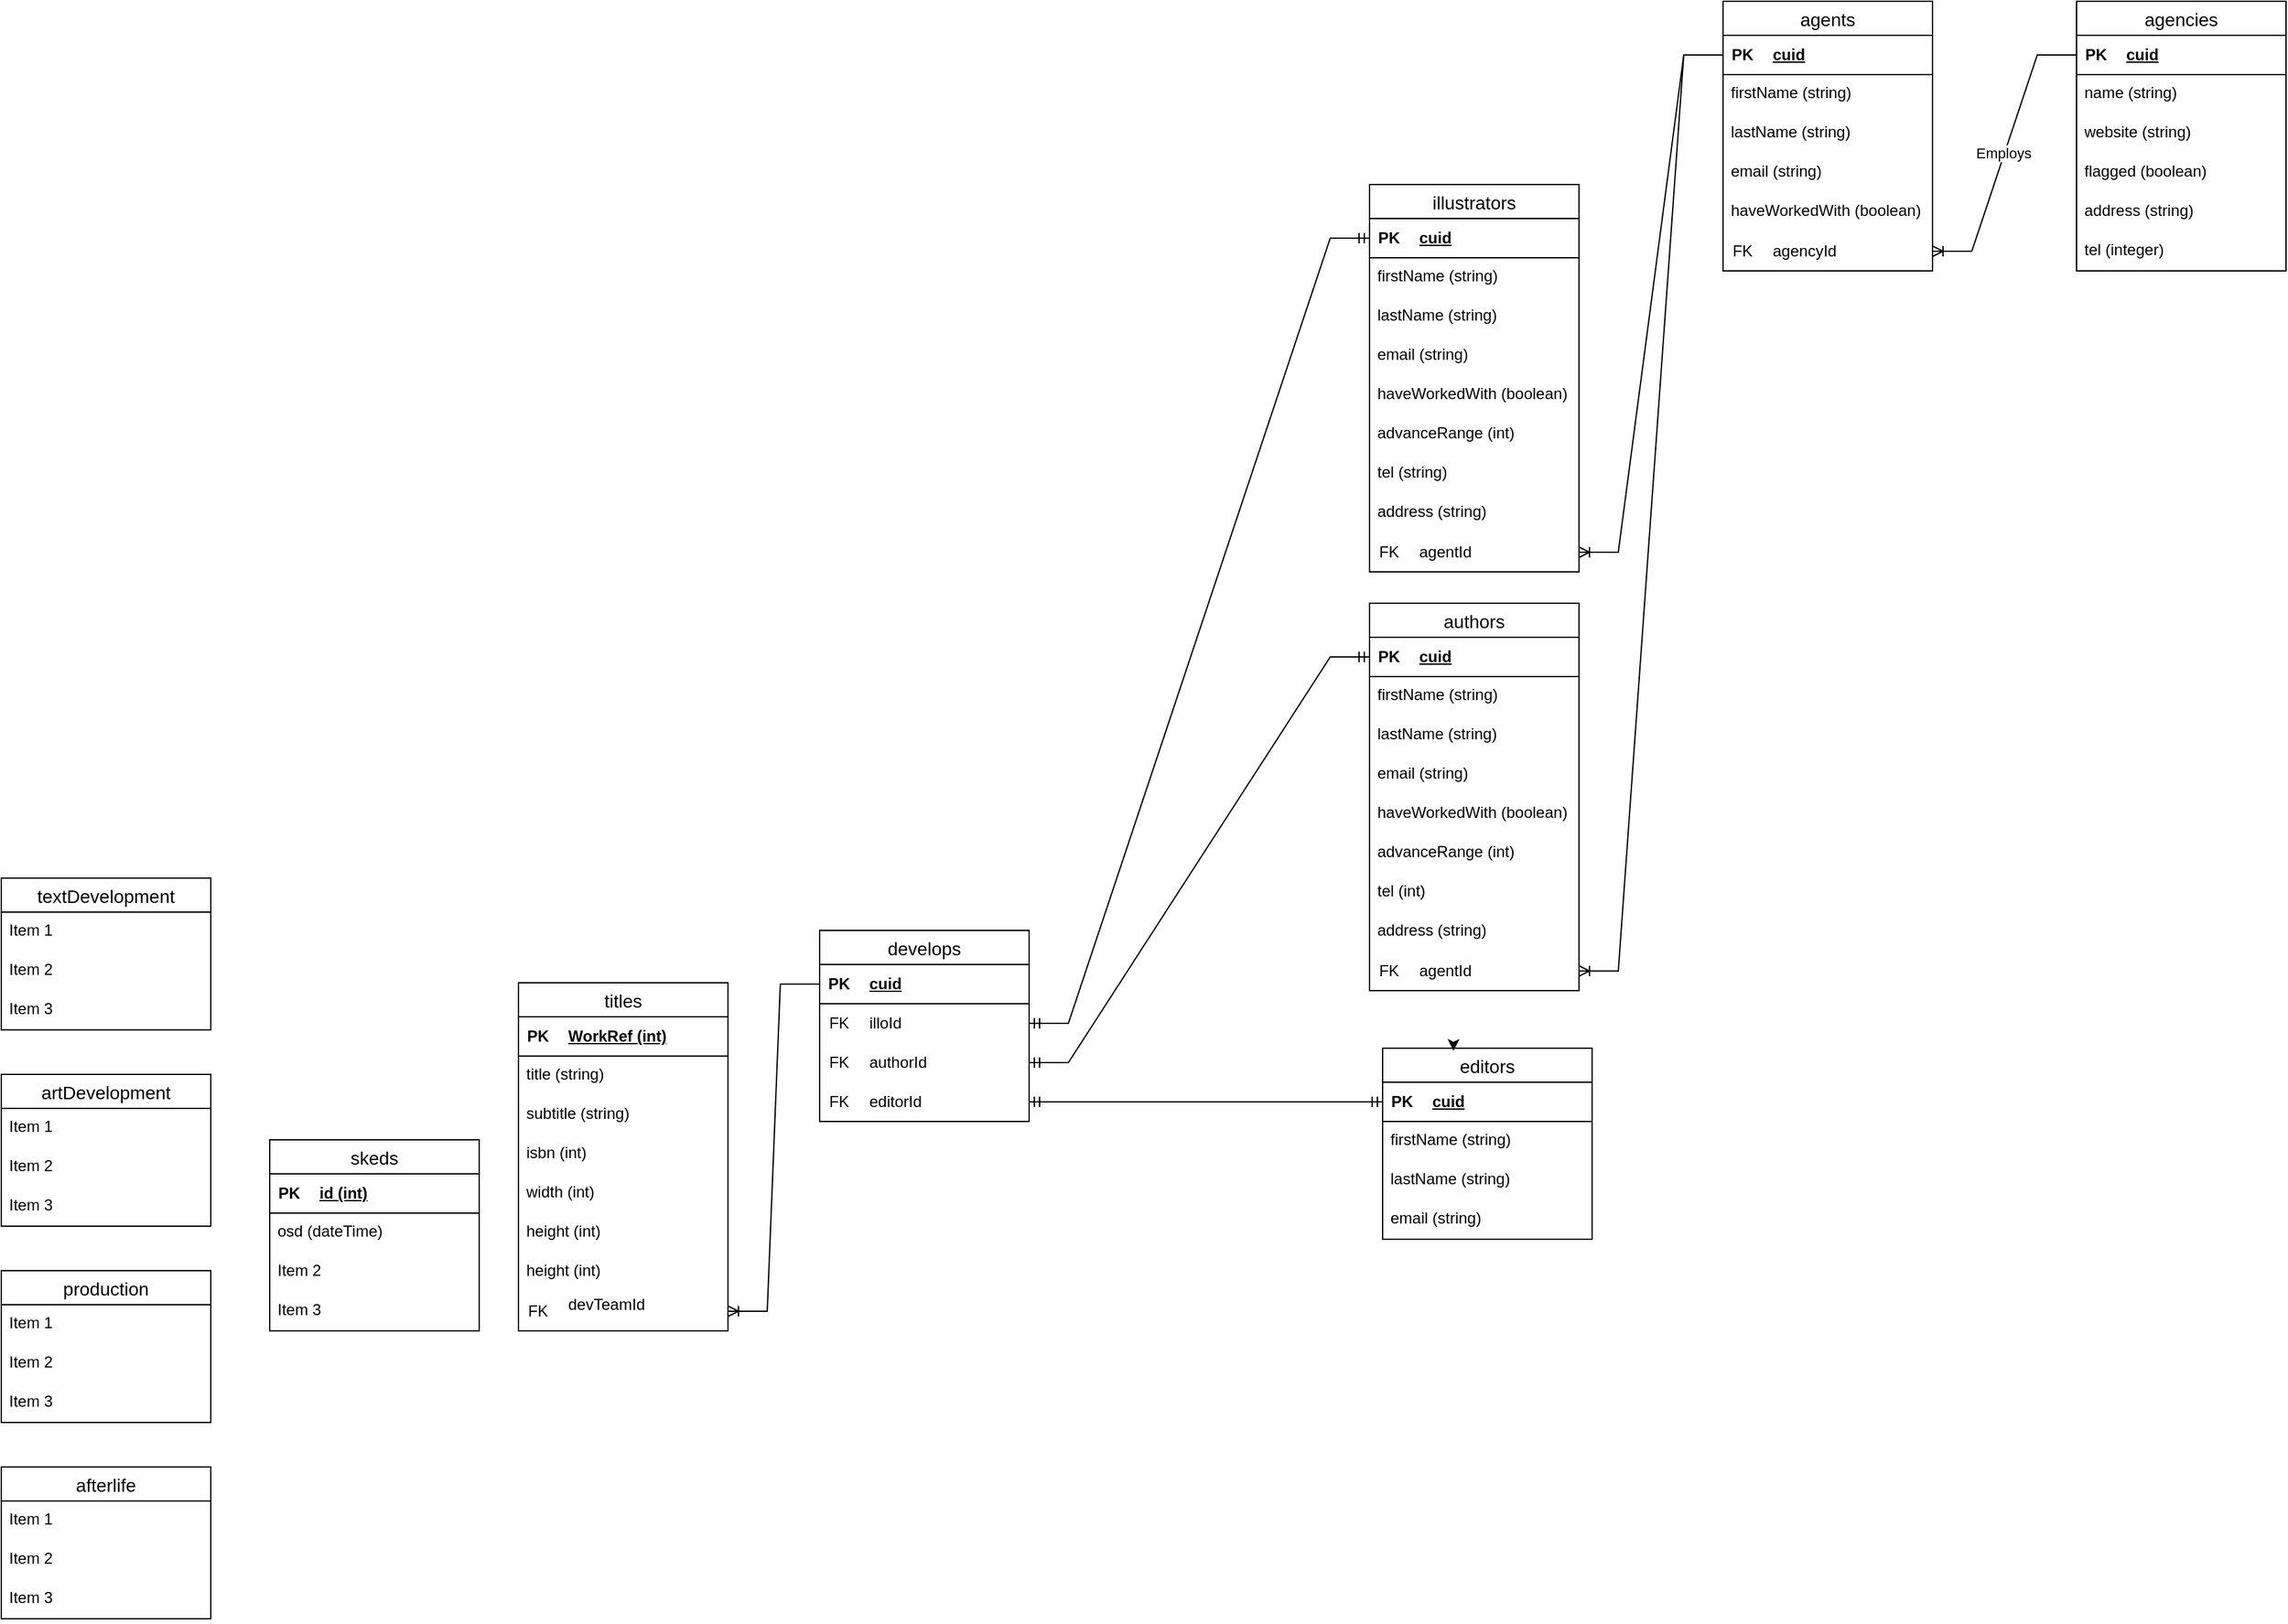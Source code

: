 <mxfile version="24.3.1" type="github">
  <diagram name="Page-1" id="GT9ZrGGqHY0JKJ9FZJGa">
    <mxGraphModel dx="1444" dy="1601" grid="1" gridSize="10" guides="1" tooltips="1" connect="1" arrows="1" fold="1" page="1" pageScale="1" pageWidth="850" pageHeight="1100" math="0" shadow="0">
      <root>
        <mxCell id="0" />
        <mxCell id="1" parent="0" />
        <mxCell id="BCXyBZyguaThdqsBgghN-27" value="editors" style="swimlane;fontStyle=0;childLayout=stackLayout;horizontal=1;startSize=26;horizontalStack=0;resizeParent=1;resizeParentMax=0;resizeLast=0;collapsible=1;marginBottom=0;align=center;fontSize=14;" parent="1" vertex="1">
          <mxGeometry x="630" y="920" width="160" height="146" as="geometry" />
        </mxCell>
        <mxCell id="lVPPlzbwJ4vO6VYxdLOj-68" value="" style="shape=table;startSize=0;container=1;collapsible=1;childLayout=tableLayout;fixedRows=1;rowLines=0;fontStyle=0;align=center;resizeLast=1;strokeColor=none;fillColor=none;collapsible=0;" vertex="1" parent="BCXyBZyguaThdqsBgghN-27">
          <mxGeometry y="26" width="160" height="30" as="geometry" />
        </mxCell>
        <mxCell id="lVPPlzbwJ4vO6VYxdLOj-69" value="" style="shape=tableRow;horizontal=0;startSize=0;swimlaneHead=0;swimlaneBody=0;fillColor=none;collapsible=0;dropTarget=0;points=[[0,0.5],[1,0.5]];portConstraint=eastwest;top=0;left=0;right=0;bottom=1;" vertex="1" parent="lVPPlzbwJ4vO6VYxdLOj-68">
          <mxGeometry width="160" height="30" as="geometry" />
        </mxCell>
        <mxCell id="lVPPlzbwJ4vO6VYxdLOj-70" value="PK" style="shape=partialRectangle;connectable=0;fillColor=none;top=0;left=0;bottom=0;right=0;fontStyle=1;overflow=hidden;whiteSpace=wrap;html=1;" vertex="1" parent="lVPPlzbwJ4vO6VYxdLOj-69">
          <mxGeometry width="30" height="30" as="geometry">
            <mxRectangle width="30" height="30" as="alternateBounds" />
          </mxGeometry>
        </mxCell>
        <mxCell id="lVPPlzbwJ4vO6VYxdLOj-71" value="cuid" style="shape=partialRectangle;connectable=0;fillColor=none;top=0;left=0;bottom=0;right=0;align=left;spacingLeft=6;fontStyle=5;overflow=hidden;whiteSpace=wrap;html=1;" vertex="1" parent="lVPPlzbwJ4vO6VYxdLOj-69">
          <mxGeometry x="30" width="130" height="30" as="geometry">
            <mxRectangle width="130" height="30" as="alternateBounds" />
          </mxGeometry>
        </mxCell>
        <mxCell id="BCXyBZyguaThdqsBgghN-28" value="firstName (string)" style="text;strokeColor=none;fillColor=none;spacingLeft=4;spacingRight=4;overflow=hidden;rotatable=0;points=[[0,0.5],[1,0.5]];portConstraint=eastwest;fontSize=12;whiteSpace=wrap;html=1;" parent="BCXyBZyguaThdqsBgghN-27" vertex="1">
          <mxGeometry y="56" width="160" height="30" as="geometry" />
        </mxCell>
        <mxCell id="BCXyBZyguaThdqsBgghN-29" value="lastName (string)" style="text;strokeColor=none;fillColor=none;spacingLeft=4;spacingRight=4;overflow=hidden;rotatable=0;points=[[0,0.5],[1,0.5]];portConstraint=eastwest;fontSize=12;whiteSpace=wrap;html=1;" parent="BCXyBZyguaThdqsBgghN-27" vertex="1">
          <mxGeometry y="86" width="160" height="30" as="geometry" />
        </mxCell>
        <mxCell id="BCXyBZyguaThdqsBgghN-30" value="email (string)" style="text;strokeColor=none;fillColor=none;spacingLeft=4;spacingRight=4;overflow=hidden;rotatable=0;points=[[0,0.5],[1,0.5]];portConstraint=eastwest;fontSize=12;whiteSpace=wrap;html=1;" parent="BCXyBZyguaThdqsBgghN-27" vertex="1">
          <mxGeometry y="116" width="160" height="30" as="geometry" />
        </mxCell>
        <mxCell id="BCXyBZyguaThdqsBgghN-40" value="agents" style="swimlane;fontStyle=0;childLayout=stackLayout;horizontal=1;startSize=26;horizontalStack=0;resizeParent=1;resizeParentMax=0;resizeLast=0;collapsible=1;marginBottom=0;align=center;fontSize=14;" parent="1" vertex="1">
          <mxGeometry x="890" y="120" width="160" height="206" as="geometry" />
        </mxCell>
        <mxCell id="lVPPlzbwJ4vO6VYxdLOj-35" value="" style="shape=table;startSize=0;container=1;collapsible=1;childLayout=tableLayout;fixedRows=1;rowLines=0;fontStyle=0;align=center;resizeLast=1;strokeColor=none;fillColor=none;collapsible=0;" vertex="1" parent="BCXyBZyguaThdqsBgghN-40">
          <mxGeometry y="26" width="160" height="30" as="geometry" />
        </mxCell>
        <mxCell id="lVPPlzbwJ4vO6VYxdLOj-36" value="" style="shape=tableRow;horizontal=0;startSize=0;swimlaneHead=0;swimlaneBody=0;fillColor=none;collapsible=0;dropTarget=0;points=[[0,0.5],[1,0.5]];portConstraint=eastwest;top=0;left=0;right=0;bottom=1;" vertex="1" parent="lVPPlzbwJ4vO6VYxdLOj-35">
          <mxGeometry width="160" height="30" as="geometry" />
        </mxCell>
        <mxCell id="lVPPlzbwJ4vO6VYxdLOj-37" value="PK" style="shape=partialRectangle;connectable=0;fillColor=none;top=0;left=0;bottom=0;right=0;fontStyle=1;overflow=hidden;whiteSpace=wrap;html=1;" vertex="1" parent="lVPPlzbwJ4vO6VYxdLOj-36">
          <mxGeometry width="30" height="30" as="geometry">
            <mxRectangle width="30" height="30" as="alternateBounds" />
          </mxGeometry>
        </mxCell>
        <mxCell id="lVPPlzbwJ4vO6VYxdLOj-38" value="cuid" style="shape=partialRectangle;connectable=0;fillColor=none;top=0;left=0;bottom=0;right=0;align=left;spacingLeft=6;fontStyle=5;overflow=hidden;whiteSpace=wrap;html=1;" vertex="1" parent="lVPPlzbwJ4vO6VYxdLOj-36">
          <mxGeometry x="30" width="130" height="30" as="geometry">
            <mxRectangle width="130" height="30" as="alternateBounds" />
          </mxGeometry>
        </mxCell>
        <mxCell id="BCXyBZyguaThdqsBgghN-41" value="firstName (string)" style="text;strokeColor=none;fillColor=none;spacingLeft=4;spacingRight=4;overflow=hidden;rotatable=0;points=[[0,0.5],[1,0.5]];portConstraint=eastwest;fontSize=12;whiteSpace=wrap;html=1;" parent="BCXyBZyguaThdqsBgghN-40" vertex="1">
          <mxGeometry y="56" width="160" height="30" as="geometry" />
        </mxCell>
        <mxCell id="BCXyBZyguaThdqsBgghN-42" value="lastName (string)" style="text;strokeColor=none;fillColor=none;spacingLeft=4;spacingRight=4;overflow=hidden;rotatable=0;points=[[0,0.5],[1,0.5]];portConstraint=eastwest;fontSize=12;whiteSpace=wrap;html=1;" parent="BCXyBZyguaThdqsBgghN-40" vertex="1">
          <mxGeometry y="86" width="160" height="30" as="geometry" />
        </mxCell>
        <mxCell id="BCXyBZyguaThdqsBgghN-43" value="email (string)" style="text;strokeColor=none;fillColor=none;spacingLeft=4;spacingRight=4;overflow=hidden;rotatable=0;points=[[0,0.5],[1,0.5]];portConstraint=eastwest;fontSize=12;whiteSpace=wrap;html=1;" parent="BCXyBZyguaThdqsBgghN-40" vertex="1">
          <mxGeometry y="116" width="160" height="30" as="geometry" />
        </mxCell>
        <mxCell id="lVPPlzbwJ4vO6VYxdLOj-29" value="haveWorkedWith (boolean)" style="text;strokeColor=none;fillColor=none;spacingLeft=4;spacingRight=4;overflow=hidden;rotatable=0;points=[[0,0.5],[1,0.5]];portConstraint=eastwest;fontSize=12;whiteSpace=wrap;html=1;" vertex="1" parent="BCXyBZyguaThdqsBgghN-40">
          <mxGeometry y="146" width="160" height="30" as="geometry" />
        </mxCell>
        <mxCell id="lVPPlzbwJ4vO6VYxdLOj-41" value="" style="shape=table;startSize=0;container=1;collapsible=1;childLayout=tableLayout;fixedRows=1;rowLines=0;fontStyle=0;align=center;resizeLast=1;strokeColor=none;fillColor=none;collapsible=0;" vertex="1" parent="BCXyBZyguaThdqsBgghN-40">
          <mxGeometry y="176" width="160" height="30" as="geometry" />
        </mxCell>
        <mxCell id="lVPPlzbwJ4vO6VYxdLOj-42" value="" style="shape=tableRow;horizontal=0;startSize=0;swimlaneHead=0;swimlaneBody=0;fillColor=none;collapsible=0;dropTarget=0;points=[[0,0.5],[1,0.5]];portConstraint=eastwest;top=0;left=0;right=0;bottom=0;" vertex="1" parent="lVPPlzbwJ4vO6VYxdLOj-41">
          <mxGeometry width="160" height="30" as="geometry" />
        </mxCell>
        <mxCell id="lVPPlzbwJ4vO6VYxdLOj-43" value="FK" style="shape=partialRectangle;connectable=0;fillColor=none;top=0;left=0;bottom=0;right=0;fontStyle=0;overflow=hidden;whiteSpace=wrap;html=1;" vertex="1" parent="lVPPlzbwJ4vO6VYxdLOj-42">
          <mxGeometry width="30" height="30" as="geometry">
            <mxRectangle width="30" height="30" as="alternateBounds" />
          </mxGeometry>
        </mxCell>
        <mxCell id="lVPPlzbwJ4vO6VYxdLOj-44" value="agencyId" style="shape=partialRectangle;connectable=0;fillColor=none;top=0;left=0;bottom=0;right=0;align=left;spacingLeft=6;fontStyle=0;overflow=hidden;whiteSpace=wrap;html=1;" vertex="1" parent="lVPPlzbwJ4vO6VYxdLOj-42">
          <mxGeometry x="30" width="130" height="30" as="geometry">
            <mxRectangle width="130" height="30" as="alternateBounds" />
          </mxGeometry>
        </mxCell>
        <mxCell id="BCXyBZyguaThdqsBgghN-44" value="agencies" style="swimlane;fontStyle=0;childLayout=stackLayout;horizontal=1;startSize=26;horizontalStack=0;resizeParent=1;resizeParentMax=0;resizeLast=0;collapsible=1;marginBottom=0;align=center;fontSize=14;" parent="1" vertex="1">
          <mxGeometry x="1160" y="120" width="160" height="206" as="geometry" />
        </mxCell>
        <mxCell id="lVPPlzbwJ4vO6VYxdLOj-31" value="" style="shape=table;startSize=0;container=1;collapsible=1;childLayout=tableLayout;fixedRows=1;rowLines=0;fontStyle=0;align=center;resizeLast=1;strokeColor=none;fillColor=none;collapsible=0;" vertex="1" parent="BCXyBZyguaThdqsBgghN-44">
          <mxGeometry y="26" width="160" height="30" as="geometry" />
        </mxCell>
        <mxCell id="lVPPlzbwJ4vO6VYxdLOj-32" value="" style="shape=tableRow;horizontal=0;startSize=0;swimlaneHead=0;swimlaneBody=0;fillColor=none;collapsible=0;dropTarget=0;points=[[0,0.5],[1,0.5]];portConstraint=eastwest;top=0;left=0;right=0;bottom=1;" vertex="1" parent="lVPPlzbwJ4vO6VYxdLOj-31">
          <mxGeometry width="160" height="30" as="geometry" />
        </mxCell>
        <mxCell id="lVPPlzbwJ4vO6VYxdLOj-33" value="PK" style="shape=partialRectangle;connectable=0;fillColor=none;top=0;left=0;bottom=0;right=0;fontStyle=1;overflow=hidden;whiteSpace=wrap;html=1;" vertex="1" parent="lVPPlzbwJ4vO6VYxdLOj-32">
          <mxGeometry width="30" height="30" as="geometry">
            <mxRectangle width="30" height="30" as="alternateBounds" />
          </mxGeometry>
        </mxCell>
        <mxCell id="lVPPlzbwJ4vO6VYxdLOj-34" value="cuid" style="shape=partialRectangle;connectable=0;fillColor=none;top=0;left=0;bottom=0;right=0;align=left;spacingLeft=6;fontStyle=5;overflow=hidden;whiteSpace=wrap;html=1;" vertex="1" parent="lVPPlzbwJ4vO6VYxdLOj-32">
          <mxGeometry x="30" width="130" height="30" as="geometry">
            <mxRectangle width="130" height="30" as="alternateBounds" />
          </mxGeometry>
        </mxCell>
        <mxCell id="BCXyBZyguaThdqsBgghN-45" value="name (string)" style="text;strokeColor=none;fillColor=none;spacingLeft=4;spacingRight=4;overflow=hidden;rotatable=0;points=[[0,0.5],[1,0.5]];portConstraint=eastwest;fontSize=12;whiteSpace=wrap;html=1;" parent="BCXyBZyguaThdqsBgghN-44" vertex="1">
          <mxGeometry y="56" width="160" height="30" as="geometry" />
        </mxCell>
        <mxCell id="BCXyBZyguaThdqsBgghN-47" value="website (string)" style="text;strokeColor=none;fillColor=none;spacingLeft=4;spacingRight=4;overflow=hidden;rotatable=0;points=[[0,0.5],[1,0.5]];portConstraint=eastwest;fontSize=12;whiteSpace=wrap;html=1;" parent="BCXyBZyguaThdqsBgghN-44" vertex="1">
          <mxGeometry y="86" width="160" height="30" as="geometry" />
        </mxCell>
        <mxCell id="lVPPlzbwJ4vO6VYxdLOj-13" value="flagged (boolean)" style="text;strokeColor=none;fillColor=none;spacingLeft=4;spacingRight=4;overflow=hidden;rotatable=0;points=[[0,0.5],[1,0.5]];portConstraint=eastwest;fontSize=12;whiteSpace=wrap;html=1;" vertex="1" parent="BCXyBZyguaThdqsBgghN-44">
          <mxGeometry y="116" width="160" height="30" as="geometry" />
        </mxCell>
        <mxCell id="lVPPlzbwJ4vO6VYxdLOj-15" value="address (string)" style="text;strokeColor=none;fillColor=none;spacingLeft=4;spacingRight=4;overflow=hidden;rotatable=0;points=[[0,0.5],[1,0.5]];portConstraint=eastwest;fontSize=12;whiteSpace=wrap;html=1;" vertex="1" parent="BCXyBZyguaThdqsBgghN-44">
          <mxGeometry y="146" width="160" height="30" as="geometry" />
        </mxCell>
        <mxCell id="lVPPlzbwJ4vO6VYxdLOj-16" value="tel (integer)" style="text;strokeColor=none;fillColor=none;spacingLeft=4;spacingRight=4;overflow=hidden;rotatable=0;points=[[0,0.5],[1,0.5]];portConstraint=eastwest;fontSize=12;whiteSpace=wrap;html=1;" vertex="1" parent="BCXyBZyguaThdqsBgghN-44">
          <mxGeometry y="176" width="160" height="30" as="geometry" />
        </mxCell>
        <mxCell id="BCXyBZyguaThdqsBgghN-48" value="titles" style="swimlane;fontStyle=0;childLayout=stackLayout;horizontal=1;startSize=26;horizontalStack=0;resizeParent=1;resizeParentMax=0;resizeLast=0;collapsible=1;marginBottom=0;align=center;fontSize=14;" parent="1" vertex="1">
          <mxGeometry x="-30" y="870" width="160" height="266" as="geometry" />
        </mxCell>
        <mxCell id="lVPPlzbwJ4vO6VYxdLOj-121" value="" style="shape=table;startSize=0;container=1;collapsible=1;childLayout=tableLayout;fixedRows=1;rowLines=0;fontStyle=0;align=center;resizeLast=1;strokeColor=none;fillColor=none;collapsible=0;" vertex="1" parent="BCXyBZyguaThdqsBgghN-48">
          <mxGeometry y="26" width="160" height="30" as="geometry" />
        </mxCell>
        <mxCell id="lVPPlzbwJ4vO6VYxdLOj-122" value="" style="shape=tableRow;horizontal=0;startSize=0;swimlaneHead=0;swimlaneBody=0;fillColor=none;collapsible=0;dropTarget=0;points=[[0,0.5],[1,0.5]];portConstraint=eastwest;top=0;left=0;right=0;bottom=1;" vertex="1" parent="lVPPlzbwJ4vO6VYxdLOj-121">
          <mxGeometry width="160" height="30" as="geometry" />
        </mxCell>
        <mxCell id="lVPPlzbwJ4vO6VYxdLOj-123" value="PK" style="shape=partialRectangle;connectable=0;fillColor=none;top=0;left=0;bottom=0;right=0;fontStyle=1;overflow=hidden;whiteSpace=wrap;html=1;" vertex="1" parent="lVPPlzbwJ4vO6VYxdLOj-122">
          <mxGeometry width="30" height="30" as="geometry">
            <mxRectangle width="30" height="30" as="alternateBounds" />
          </mxGeometry>
        </mxCell>
        <mxCell id="lVPPlzbwJ4vO6VYxdLOj-124" value="WorkRef (int)" style="shape=partialRectangle;connectable=0;fillColor=none;top=0;left=0;bottom=0;right=0;align=left;spacingLeft=6;fontStyle=5;overflow=hidden;whiteSpace=wrap;html=1;" vertex="1" parent="lVPPlzbwJ4vO6VYxdLOj-122">
          <mxGeometry x="30" width="130" height="30" as="geometry">
            <mxRectangle width="130" height="30" as="alternateBounds" />
          </mxGeometry>
        </mxCell>
        <mxCell id="BCXyBZyguaThdqsBgghN-49" value="title (string)" style="text;strokeColor=none;fillColor=none;spacingLeft=4;spacingRight=4;overflow=hidden;rotatable=0;points=[[0,0.5],[1,0.5]];portConstraint=eastwest;fontSize=12;whiteSpace=wrap;html=1;" parent="BCXyBZyguaThdqsBgghN-48" vertex="1">
          <mxGeometry y="56" width="160" height="30" as="geometry" />
        </mxCell>
        <mxCell id="BCXyBZyguaThdqsBgghN-50" value="subtitle (string)" style="text;strokeColor=none;fillColor=none;spacingLeft=4;spacingRight=4;overflow=hidden;rotatable=0;points=[[0,0.5],[1,0.5]];portConstraint=eastwest;fontSize=12;whiteSpace=wrap;html=1;" parent="BCXyBZyguaThdqsBgghN-48" vertex="1">
          <mxGeometry y="86" width="160" height="30" as="geometry" />
        </mxCell>
        <mxCell id="lVPPlzbwJ4vO6VYxdLOj-129" value="isbn (int)" style="text;strokeColor=none;fillColor=none;spacingLeft=4;spacingRight=4;overflow=hidden;rotatable=0;points=[[0,0.5],[1,0.5]];portConstraint=eastwest;fontSize=12;whiteSpace=wrap;html=1;" vertex="1" parent="BCXyBZyguaThdqsBgghN-48">
          <mxGeometry y="116" width="160" height="30" as="geometry" />
        </mxCell>
        <mxCell id="lVPPlzbwJ4vO6VYxdLOj-130" value="width (int)" style="text;strokeColor=none;fillColor=none;spacingLeft=4;spacingRight=4;overflow=hidden;rotatable=0;points=[[0,0.5],[1,0.5]];portConstraint=eastwest;fontSize=12;whiteSpace=wrap;html=1;" vertex="1" parent="BCXyBZyguaThdqsBgghN-48">
          <mxGeometry y="146" width="160" height="30" as="geometry" />
        </mxCell>
        <mxCell id="BCXyBZyguaThdqsBgghN-51" value="height (int)" style="text;strokeColor=none;fillColor=none;spacingLeft=4;spacingRight=4;overflow=hidden;rotatable=0;points=[[0,0.5],[1,0.5]];portConstraint=eastwest;fontSize=12;whiteSpace=wrap;html=1;" parent="BCXyBZyguaThdqsBgghN-48" vertex="1">
          <mxGeometry y="176" width="160" height="30" as="geometry" />
        </mxCell>
        <mxCell id="lVPPlzbwJ4vO6VYxdLOj-135" value="height (int)" style="text;strokeColor=none;fillColor=none;spacingLeft=4;spacingRight=4;overflow=hidden;rotatable=0;points=[[0,0.5],[1,0.5]];portConstraint=eastwest;fontSize=12;whiteSpace=wrap;html=1;" vertex="1" parent="BCXyBZyguaThdqsBgghN-48">
          <mxGeometry y="206" width="160" height="30" as="geometry" />
        </mxCell>
        <mxCell id="lVPPlzbwJ4vO6VYxdLOj-125" value="" style="shape=table;startSize=0;container=1;collapsible=1;childLayout=tableLayout;fixedRows=1;rowLines=0;fontStyle=0;align=center;resizeLast=1;strokeColor=none;fillColor=none;collapsible=0;" vertex="1" parent="BCXyBZyguaThdqsBgghN-48">
          <mxGeometry y="236" width="160" height="30" as="geometry" />
        </mxCell>
        <mxCell id="lVPPlzbwJ4vO6VYxdLOj-126" value="" style="shape=tableRow;horizontal=0;startSize=0;swimlaneHead=0;swimlaneBody=0;fillColor=none;collapsible=0;dropTarget=0;points=[[0,0.5],[1,0.5]];portConstraint=eastwest;top=0;left=0;right=0;bottom=0;" vertex="1" parent="lVPPlzbwJ4vO6VYxdLOj-125">
          <mxGeometry width="160" height="30" as="geometry" />
        </mxCell>
        <mxCell id="lVPPlzbwJ4vO6VYxdLOj-127" value="FK" style="shape=partialRectangle;connectable=0;fillColor=none;top=0;left=0;bottom=0;right=0;fontStyle=0;overflow=hidden;whiteSpace=wrap;html=1;" vertex="1" parent="lVPPlzbwJ4vO6VYxdLOj-126">
          <mxGeometry width="30" height="30" as="geometry">
            <mxRectangle width="30" height="30" as="alternateBounds" />
          </mxGeometry>
        </mxCell>
        <mxCell id="lVPPlzbwJ4vO6VYxdLOj-128" value="devTeamId&lt;div&gt;&lt;br&gt;&lt;/div&gt;" style="shape=partialRectangle;connectable=0;fillColor=none;top=0;left=0;bottom=0;right=0;align=left;spacingLeft=6;fontStyle=0;overflow=hidden;whiteSpace=wrap;html=1;" vertex="1" parent="lVPPlzbwJ4vO6VYxdLOj-126">
          <mxGeometry x="30" width="130" height="30" as="geometry">
            <mxRectangle width="130" height="30" as="alternateBounds" />
          </mxGeometry>
        </mxCell>
        <mxCell id="BCXyBZyguaThdqsBgghN-52" value="skeds" style="swimlane;fontStyle=0;childLayout=stackLayout;horizontal=1;startSize=26;horizontalStack=0;resizeParent=1;resizeParentMax=0;resizeLast=0;collapsible=1;marginBottom=0;align=center;fontSize=14;" parent="1" vertex="1">
          <mxGeometry x="-220" y="990" width="160" height="146" as="geometry" />
        </mxCell>
        <mxCell id="lVPPlzbwJ4vO6VYxdLOj-138" value="" style="shape=table;startSize=0;container=1;collapsible=1;childLayout=tableLayout;fixedRows=1;rowLines=0;fontStyle=0;align=center;resizeLast=1;strokeColor=none;fillColor=none;collapsible=0;" vertex="1" parent="BCXyBZyguaThdqsBgghN-52">
          <mxGeometry y="26" width="160" height="30" as="geometry" />
        </mxCell>
        <mxCell id="lVPPlzbwJ4vO6VYxdLOj-139" value="" style="shape=tableRow;horizontal=0;startSize=0;swimlaneHead=0;swimlaneBody=0;fillColor=none;collapsible=0;dropTarget=0;points=[[0,0.5],[1,0.5]];portConstraint=eastwest;top=0;left=0;right=0;bottom=1;" vertex="1" parent="lVPPlzbwJ4vO6VYxdLOj-138">
          <mxGeometry width="160" height="30" as="geometry" />
        </mxCell>
        <mxCell id="lVPPlzbwJ4vO6VYxdLOj-140" value="PK" style="shape=partialRectangle;connectable=0;fillColor=none;top=0;left=0;bottom=0;right=0;fontStyle=1;overflow=hidden;whiteSpace=wrap;html=1;" vertex="1" parent="lVPPlzbwJ4vO6VYxdLOj-139">
          <mxGeometry width="30" height="30" as="geometry">
            <mxRectangle width="30" height="30" as="alternateBounds" />
          </mxGeometry>
        </mxCell>
        <mxCell id="lVPPlzbwJ4vO6VYxdLOj-141" value="id (int)" style="shape=partialRectangle;connectable=0;fillColor=none;top=0;left=0;bottom=0;right=0;align=left;spacingLeft=6;fontStyle=5;overflow=hidden;whiteSpace=wrap;html=1;" vertex="1" parent="lVPPlzbwJ4vO6VYxdLOj-139">
          <mxGeometry x="30" width="130" height="30" as="geometry">
            <mxRectangle width="130" height="30" as="alternateBounds" />
          </mxGeometry>
        </mxCell>
        <mxCell id="BCXyBZyguaThdqsBgghN-53" value="osd (dateTime)" style="text;strokeColor=none;fillColor=none;spacingLeft=4;spacingRight=4;overflow=hidden;rotatable=0;points=[[0,0.5],[1,0.5]];portConstraint=eastwest;fontSize=12;whiteSpace=wrap;html=1;" parent="BCXyBZyguaThdqsBgghN-52" vertex="1">
          <mxGeometry y="56" width="160" height="30" as="geometry" />
        </mxCell>
        <mxCell id="BCXyBZyguaThdqsBgghN-54" value="Item 2" style="text;strokeColor=none;fillColor=none;spacingLeft=4;spacingRight=4;overflow=hidden;rotatable=0;points=[[0,0.5],[1,0.5]];portConstraint=eastwest;fontSize=12;whiteSpace=wrap;html=1;" parent="BCXyBZyguaThdqsBgghN-52" vertex="1">
          <mxGeometry y="86" width="160" height="30" as="geometry" />
        </mxCell>
        <mxCell id="BCXyBZyguaThdqsBgghN-55" value="Item 3" style="text;strokeColor=none;fillColor=none;spacingLeft=4;spacingRight=4;overflow=hidden;rotatable=0;points=[[0,0.5],[1,0.5]];portConstraint=eastwest;fontSize=12;whiteSpace=wrap;html=1;" parent="BCXyBZyguaThdqsBgghN-52" vertex="1">
          <mxGeometry y="116" width="160" height="30" as="geometry" />
        </mxCell>
        <mxCell id="BCXyBZyguaThdqsBgghN-56" value="textDevelopment" style="swimlane;fontStyle=0;childLayout=stackLayout;horizontal=1;startSize=26;horizontalStack=0;resizeParent=1;resizeParentMax=0;resizeLast=0;collapsible=1;marginBottom=0;align=center;fontSize=14;" parent="1" vertex="1">
          <mxGeometry x="-425" y="790" width="160" height="116" as="geometry" />
        </mxCell>
        <mxCell id="BCXyBZyguaThdqsBgghN-57" value="Item 1" style="text;strokeColor=none;fillColor=none;spacingLeft=4;spacingRight=4;overflow=hidden;rotatable=0;points=[[0,0.5],[1,0.5]];portConstraint=eastwest;fontSize=12;whiteSpace=wrap;html=1;" parent="BCXyBZyguaThdqsBgghN-56" vertex="1">
          <mxGeometry y="26" width="160" height="30" as="geometry" />
        </mxCell>
        <mxCell id="BCXyBZyguaThdqsBgghN-58" value="Item 2" style="text;strokeColor=none;fillColor=none;spacingLeft=4;spacingRight=4;overflow=hidden;rotatable=0;points=[[0,0.5],[1,0.5]];portConstraint=eastwest;fontSize=12;whiteSpace=wrap;html=1;" parent="BCXyBZyguaThdqsBgghN-56" vertex="1">
          <mxGeometry y="56" width="160" height="30" as="geometry" />
        </mxCell>
        <mxCell id="BCXyBZyguaThdqsBgghN-59" value="Item 3" style="text;strokeColor=none;fillColor=none;spacingLeft=4;spacingRight=4;overflow=hidden;rotatable=0;points=[[0,0.5],[1,0.5]];portConstraint=eastwest;fontSize=12;whiteSpace=wrap;html=1;" parent="BCXyBZyguaThdqsBgghN-56" vertex="1">
          <mxGeometry y="86" width="160" height="30" as="geometry" />
        </mxCell>
        <mxCell id="BCXyBZyguaThdqsBgghN-63" value="" style="edgeStyle=entityRelationEdgeStyle;fontSize=12;html=1;endArrow=ERoneToMany;rounded=0;exitX=0;exitY=0.5;exitDx=0;exitDy=0;entryX=1;entryY=0.5;entryDx=0;entryDy=0;" parent="1" source="lVPPlzbwJ4vO6VYxdLOj-32" target="lVPPlzbwJ4vO6VYxdLOj-42" edge="1">
          <mxGeometry width="100" height="100" relative="1" as="geometry">
            <mxPoint x="1050" y="450" as="sourcePoint" />
            <mxPoint x="1150" y="480" as="targetPoint" />
          </mxGeometry>
        </mxCell>
        <mxCell id="BCXyBZyguaThdqsBgghN-64" value="Employs" style="edgeLabel;html=1;align=center;verticalAlign=middle;resizable=0;points=[];" parent="BCXyBZyguaThdqsBgghN-63" vertex="1" connectable="0">
          <mxGeometry x="0.005" y="-1" relative="1" as="geometry">
            <mxPoint as="offset" />
          </mxGeometry>
        </mxCell>
        <mxCell id="lVPPlzbwJ4vO6VYxdLOj-2" value="illustrators" style="swimlane;fontStyle=0;childLayout=stackLayout;horizontal=1;startSize=26;horizontalStack=0;resizeParent=1;resizeParentMax=0;resizeLast=0;collapsible=1;marginBottom=0;align=center;fontSize=14;" vertex="1" parent="1">
          <mxGeometry x="620" y="260" width="160" height="296" as="geometry" />
        </mxCell>
        <mxCell id="lVPPlzbwJ4vO6VYxdLOj-50" value="" style="shape=table;startSize=0;container=1;collapsible=1;childLayout=tableLayout;fixedRows=1;rowLines=0;fontStyle=0;align=center;resizeLast=1;strokeColor=none;fillColor=none;collapsible=0;" vertex="1" parent="lVPPlzbwJ4vO6VYxdLOj-2">
          <mxGeometry y="26" width="160" height="30" as="geometry" />
        </mxCell>
        <mxCell id="lVPPlzbwJ4vO6VYxdLOj-51" value="" style="shape=tableRow;horizontal=0;startSize=0;swimlaneHead=0;swimlaneBody=0;fillColor=none;collapsible=0;dropTarget=0;points=[[0,0.5],[1,0.5]];portConstraint=eastwest;top=0;left=0;right=0;bottom=1;" vertex="1" parent="lVPPlzbwJ4vO6VYxdLOj-50">
          <mxGeometry width="160" height="30" as="geometry" />
        </mxCell>
        <mxCell id="lVPPlzbwJ4vO6VYxdLOj-52" value="PK" style="shape=partialRectangle;connectable=0;fillColor=none;top=0;left=0;bottom=0;right=0;fontStyle=1;overflow=hidden;whiteSpace=wrap;html=1;" vertex="1" parent="lVPPlzbwJ4vO6VYxdLOj-51">
          <mxGeometry width="30" height="30" as="geometry">
            <mxRectangle width="30" height="30" as="alternateBounds" />
          </mxGeometry>
        </mxCell>
        <mxCell id="lVPPlzbwJ4vO6VYxdLOj-53" value="cuid" style="shape=partialRectangle;connectable=0;fillColor=none;top=0;left=0;bottom=0;right=0;align=left;spacingLeft=6;fontStyle=5;overflow=hidden;whiteSpace=wrap;html=1;" vertex="1" parent="lVPPlzbwJ4vO6VYxdLOj-51">
          <mxGeometry x="30" width="130" height="30" as="geometry">
            <mxRectangle width="130" height="30" as="alternateBounds" />
          </mxGeometry>
        </mxCell>
        <mxCell id="lVPPlzbwJ4vO6VYxdLOj-3" value="firstName (string)" style="text;strokeColor=none;fillColor=none;spacingLeft=4;spacingRight=4;overflow=hidden;rotatable=0;points=[[0,0.5],[1,0.5]];portConstraint=eastwest;fontSize=12;whiteSpace=wrap;html=1;" vertex="1" parent="lVPPlzbwJ4vO6VYxdLOj-2">
          <mxGeometry y="56" width="160" height="30" as="geometry" />
        </mxCell>
        <mxCell id="lVPPlzbwJ4vO6VYxdLOj-59" value="lastName (string)" style="text;strokeColor=none;fillColor=none;spacingLeft=4;spacingRight=4;overflow=hidden;rotatable=0;points=[[0,0.5],[1,0.5]];portConstraint=eastwest;fontSize=12;whiteSpace=wrap;html=1;" vertex="1" parent="lVPPlzbwJ4vO6VYxdLOj-2">
          <mxGeometry y="86" width="160" height="30" as="geometry" />
        </mxCell>
        <mxCell id="lVPPlzbwJ4vO6VYxdLOj-60" value="email (string)" style="text;strokeColor=none;fillColor=none;spacingLeft=4;spacingRight=4;overflow=hidden;rotatable=0;points=[[0,0.5],[1,0.5]];portConstraint=eastwest;fontSize=12;whiteSpace=wrap;html=1;" vertex="1" parent="lVPPlzbwJ4vO6VYxdLOj-2">
          <mxGeometry y="116" width="160" height="30" as="geometry" />
        </mxCell>
        <mxCell id="lVPPlzbwJ4vO6VYxdLOj-61" value="haveWorkedWith (boolean)" style="text;strokeColor=none;fillColor=none;spacingLeft=4;spacingRight=4;overflow=hidden;rotatable=0;points=[[0,0.5],[1,0.5]];portConstraint=eastwest;fontSize=12;whiteSpace=wrap;html=1;" vertex="1" parent="lVPPlzbwJ4vO6VYxdLOj-2">
          <mxGeometry y="146" width="160" height="30" as="geometry" />
        </mxCell>
        <mxCell id="lVPPlzbwJ4vO6VYxdLOj-62" value="advanceRange (int)" style="text;strokeColor=none;fillColor=none;spacingLeft=4;spacingRight=4;overflow=hidden;rotatable=0;points=[[0,0.5],[1,0.5]];portConstraint=eastwest;fontSize=12;whiteSpace=wrap;html=1;" vertex="1" parent="lVPPlzbwJ4vO6VYxdLOj-2">
          <mxGeometry y="176" width="160" height="30" as="geometry" />
        </mxCell>
        <mxCell id="lVPPlzbwJ4vO6VYxdLOj-132" value="tel (string)" style="text;strokeColor=none;fillColor=none;spacingLeft=4;spacingRight=4;overflow=hidden;rotatable=0;points=[[0,0.5],[1,0.5]];portConstraint=eastwest;fontSize=12;whiteSpace=wrap;html=1;" vertex="1" parent="lVPPlzbwJ4vO6VYxdLOj-2">
          <mxGeometry y="206" width="160" height="30" as="geometry" />
        </mxCell>
        <mxCell id="lVPPlzbwJ4vO6VYxdLOj-134" value="address (string)" style="text;strokeColor=none;fillColor=none;spacingLeft=4;spacingRight=4;overflow=hidden;rotatable=0;points=[[0,0.5],[1,0.5]];portConstraint=eastwest;fontSize=12;whiteSpace=wrap;html=1;" vertex="1" parent="lVPPlzbwJ4vO6VYxdLOj-2">
          <mxGeometry y="236" width="160" height="30" as="geometry" />
        </mxCell>
        <mxCell id="lVPPlzbwJ4vO6VYxdLOj-54" value="" style="shape=table;startSize=0;container=1;collapsible=1;childLayout=tableLayout;fixedRows=1;rowLines=0;fontStyle=0;align=center;resizeLast=1;strokeColor=none;fillColor=none;collapsible=0;" vertex="1" parent="lVPPlzbwJ4vO6VYxdLOj-2">
          <mxGeometry y="266" width="160" height="30" as="geometry" />
        </mxCell>
        <mxCell id="lVPPlzbwJ4vO6VYxdLOj-55" value="" style="shape=tableRow;horizontal=0;startSize=0;swimlaneHead=0;swimlaneBody=0;fillColor=none;collapsible=0;dropTarget=0;points=[[0,0.5],[1,0.5]];portConstraint=eastwest;top=0;left=0;right=0;bottom=0;" vertex="1" parent="lVPPlzbwJ4vO6VYxdLOj-54">
          <mxGeometry width="160" height="30" as="geometry" />
        </mxCell>
        <mxCell id="lVPPlzbwJ4vO6VYxdLOj-56" value="FK" style="shape=partialRectangle;connectable=0;fillColor=none;top=0;left=0;bottom=0;right=0;fontStyle=0;overflow=hidden;whiteSpace=wrap;html=1;" vertex="1" parent="lVPPlzbwJ4vO6VYxdLOj-55">
          <mxGeometry width="30" height="30" as="geometry">
            <mxRectangle width="30" height="30" as="alternateBounds" />
          </mxGeometry>
        </mxCell>
        <mxCell id="lVPPlzbwJ4vO6VYxdLOj-57" value="agentId" style="shape=partialRectangle;connectable=0;fillColor=none;top=0;left=0;bottom=0;right=0;align=left;spacingLeft=6;fontStyle=0;overflow=hidden;whiteSpace=wrap;html=1;" vertex="1" parent="lVPPlzbwJ4vO6VYxdLOj-55">
          <mxGeometry x="30" width="130" height="30" as="geometry">
            <mxRectangle width="130" height="30" as="alternateBounds" />
          </mxGeometry>
        </mxCell>
        <mxCell id="lVPPlzbwJ4vO6VYxdLOj-25" value="develops" style="swimlane;fontStyle=0;childLayout=stackLayout;horizontal=1;startSize=26;horizontalStack=0;resizeParent=1;resizeParentMax=0;resizeLast=0;collapsible=1;marginBottom=0;align=center;fontSize=14;" vertex="1" parent="1">
          <mxGeometry x="200" y="830" width="160" height="146" as="geometry" />
        </mxCell>
        <mxCell id="lVPPlzbwJ4vO6VYxdLOj-84" value="" style="shape=table;startSize=0;container=1;collapsible=1;childLayout=tableLayout;fixedRows=1;rowLines=0;fontStyle=0;align=center;resizeLast=1;strokeColor=none;fillColor=none;collapsible=0;" vertex="1" parent="lVPPlzbwJ4vO6VYxdLOj-25">
          <mxGeometry y="26" width="160" height="120" as="geometry" />
        </mxCell>
        <mxCell id="lVPPlzbwJ4vO6VYxdLOj-118" value="" style="shape=tableRow;horizontal=0;startSize=0;swimlaneHead=0;swimlaneBody=0;fillColor=none;collapsible=0;dropTarget=0;points=[[0,0.5],[1,0.5]];portConstraint=eastwest;top=0;left=0;right=0;bottom=1;" vertex="1" parent="lVPPlzbwJ4vO6VYxdLOj-84">
          <mxGeometry width="160" height="30" as="geometry" />
        </mxCell>
        <mxCell id="lVPPlzbwJ4vO6VYxdLOj-119" value="PK" style="shape=partialRectangle;connectable=0;fillColor=none;top=0;left=0;bottom=0;right=0;fontStyle=1;overflow=hidden;whiteSpace=wrap;html=1;" vertex="1" parent="lVPPlzbwJ4vO6VYxdLOj-118">
          <mxGeometry width="30" height="30" as="geometry">
            <mxRectangle width="30" height="30" as="alternateBounds" />
          </mxGeometry>
        </mxCell>
        <mxCell id="lVPPlzbwJ4vO6VYxdLOj-120" value="cuid" style="shape=partialRectangle;connectable=0;fillColor=none;top=0;left=0;bottom=0;right=0;align=left;spacingLeft=6;fontStyle=5;overflow=hidden;whiteSpace=wrap;html=1;" vertex="1" parent="lVPPlzbwJ4vO6VYxdLOj-118">
          <mxGeometry x="30" width="130" height="30" as="geometry">
            <mxRectangle width="130" height="30" as="alternateBounds" />
          </mxGeometry>
        </mxCell>
        <mxCell id="lVPPlzbwJ4vO6VYxdLOj-85" value="" style="shape=tableRow;horizontal=0;startSize=0;swimlaneHead=0;swimlaneBody=0;fillColor=none;collapsible=0;dropTarget=0;points=[[0,0.5],[1,0.5]];portConstraint=eastwest;top=0;left=0;right=0;bottom=0;" vertex="1" parent="lVPPlzbwJ4vO6VYxdLOj-84">
          <mxGeometry y="30" width="160" height="30" as="geometry" />
        </mxCell>
        <mxCell id="lVPPlzbwJ4vO6VYxdLOj-86" value="FK" style="shape=partialRectangle;connectable=0;fillColor=none;top=0;left=0;bottom=0;right=0;fontStyle=0;overflow=hidden;whiteSpace=wrap;html=1;" vertex="1" parent="lVPPlzbwJ4vO6VYxdLOj-85">
          <mxGeometry width="30" height="30" as="geometry">
            <mxRectangle width="30" height="30" as="alternateBounds" />
          </mxGeometry>
        </mxCell>
        <mxCell id="lVPPlzbwJ4vO6VYxdLOj-87" value="illoId" style="shape=partialRectangle;connectable=0;fillColor=none;top=0;left=0;bottom=0;right=0;align=left;spacingLeft=6;fontStyle=0;overflow=hidden;whiteSpace=wrap;html=1;" vertex="1" parent="lVPPlzbwJ4vO6VYxdLOj-85">
          <mxGeometry x="30" width="130" height="30" as="geometry">
            <mxRectangle width="130" height="30" as="alternateBounds" />
          </mxGeometry>
        </mxCell>
        <mxCell id="lVPPlzbwJ4vO6VYxdLOj-91" value="" style="shape=tableRow;horizontal=0;startSize=0;swimlaneHead=0;swimlaneBody=0;fillColor=none;collapsible=0;dropTarget=0;points=[[0,0.5],[1,0.5]];portConstraint=eastwest;top=0;left=0;right=0;bottom=0;" vertex="1" parent="lVPPlzbwJ4vO6VYxdLOj-84">
          <mxGeometry y="60" width="160" height="30" as="geometry" />
        </mxCell>
        <mxCell id="lVPPlzbwJ4vO6VYxdLOj-92" value="FK" style="shape=partialRectangle;connectable=0;fillColor=none;top=0;left=0;bottom=0;right=0;fontStyle=0;overflow=hidden;whiteSpace=wrap;html=1;" vertex="1" parent="lVPPlzbwJ4vO6VYxdLOj-91">
          <mxGeometry width="30" height="30" as="geometry">
            <mxRectangle width="30" height="30" as="alternateBounds" />
          </mxGeometry>
        </mxCell>
        <mxCell id="lVPPlzbwJ4vO6VYxdLOj-93" value="authorId" style="shape=partialRectangle;connectable=0;fillColor=none;top=0;left=0;bottom=0;right=0;align=left;spacingLeft=6;fontStyle=0;overflow=hidden;whiteSpace=wrap;html=1;" vertex="1" parent="lVPPlzbwJ4vO6VYxdLOj-91">
          <mxGeometry x="30" width="130" height="30" as="geometry">
            <mxRectangle width="130" height="30" as="alternateBounds" />
          </mxGeometry>
        </mxCell>
        <mxCell id="lVPPlzbwJ4vO6VYxdLOj-88" value="" style="shape=tableRow;horizontal=0;startSize=0;swimlaneHead=0;swimlaneBody=0;fillColor=none;collapsible=0;dropTarget=0;points=[[0,0.5],[1,0.5]];portConstraint=eastwest;top=0;left=0;right=0;bottom=0;" vertex="1" parent="lVPPlzbwJ4vO6VYxdLOj-84">
          <mxGeometry y="90" width="160" height="30" as="geometry" />
        </mxCell>
        <mxCell id="lVPPlzbwJ4vO6VYxdLOj-89" value="FK" style="shape=partialRectangle;connectable=0;fillColor=none;top=0;left=0;bottom=0;right=0;fontStyle=0;overflow=hidden;whiteSpace=wrap;html=1;" vertex="1" parent="lVPPlzbwJ4vO6VYxdLOj-88">
          <mxGeometry width="30" height="30" as="geometry">
            <mxRectangle width="30" height="30" as="alternateBounds" />
          </mxGeometry>
        </mxCell>
        <mxCell id="lVPPlzbwJ4vO6VYxdLOj-90" value="editorId" style="shape=partialRectangle;connectable=0;fillColor=none;top=0;left=0;bottom=0;right=0;align=left;spacingLeft=6;fontStyle=0;overflow=hidden;whiteSpace=wrap;html=1;" vertex="1" parent="lVPPlzbwJ4vO6VYxdLOj-88">
          <mxGeometry x="30" width="130" height="30" as="geometry">
            <mxRectangle width="130" height="30" as="alternateBounds" />
          </mxGeometry>
        </mxCell>
        <mxCell id="lVPPlzbwJ4vO6VYxdLOj-73" value="" style="edgeStyle=entityRelationEdgeStyle;fontSize=12;html=1;endArrow=ERoneToMany;rounded=0;entryX=1;entryY=0.5;entryDx=0;entryDy=0;exitX=0;exitY=0.5;exitDx=0;exitDy=0;" edge="1" parent="1" source="lVPPlzbwJ4vO6VYxdLOj-36" target="lVPPlzbwJ4vO6VYxdLOj-107">
          <mxGeometry width="100" height="100" relative="1" as="geometry">
            <mxPoint x="470" y="100" as="sourcePoint" />
            <mxPoint x="650" y="570" as="targetPoint" />
          </mxGeometry>
        </mxCell>
        <mxCell id="lVPPlzbwJ4vO6VYxdLOj-95" value="authors" style="swimlane;fontStyle=0;childLayout=stackLayout;horizontal=1;startSize=26;horizontalStack=0;resizeParent=1;resizeParentMax=0;resizeLast=0;collapsible=1;marginBottom=0;align=center;fontSize=14;" vertex="1" parent="1">
          <mxGeometry x="620" y="580" width="160" height="296" as="geometry" />
        </mxCell>
        <mxCell id="lVPPlzbwJ4vO6VYxdLOj-96" value="" style="shape=table;startSize=0;container=1;collapsible=1;childLayout=tableLayout;fixedRows=1;rowLines=0;fontStyle=0;align=center;resizeLast=1;strokeColor=none;fillColor=none;collapsible=0;" vertex="1" parent="lVPPlzbwJ4vO6VYxdLOj-95">
          <mxGeometry y="26" width="160" height="30" as="geometry" />
        </mxCell>
        <mxCell id="lVPPlzbwJ4vO6VYxdLOj-97" value="" style="shape=tableRow;horizontal=0;startSize=0;swimlaneHead=0;swimlaneBody=0;fillColor=none;collapsible=0;dropTarget=0;points=[[0,0.5],[1,0.5]];portConstraint=eastwest;top=0;left=0;right=0;bottom=1;" vertex="1" parent="lVPPlzbwJ4vO6VYxdLOj-96">
          <mxGeometry width="160" height="30" as="geometry" />
        </mxCell>
        <mxCell id="lVPPlzbwJ4vO6VYxdLOj-98" value="PK" style="shape=partialRectangle;connectable=0;fillColor=none;top=0;left=0;bottom=0;right=0;fontStyle=1;overflow=hidden;whiteSpace=wrap;html=1;" vertex="1" parent="lVPPlzbwJ4vO6VYxdLOj-97">
          <mxGeometry width="30" height="30" as="geometry">
            <mxRectangle width="30" height="30" as="alternateBounds" />
          </mxGeometry>
        </mxCell>
        <mxCell id="lVPPlzbwJ4vO6VYxdLOj-99" value="cuid" style="shape=partialRectangle;connectable=0;fillColor=none;top=0;left=0;bottom=0;right=0;align=left;spacingLeft=6;fontStyle=5;overflow=hidden;whiteSpace=wrap;html=1;" vertex="1" parent="lVPPlzbwJ4vO6VYxdLOj-97">
          <mxGeometry x="30" width="130" height="30" as="geometry">
            <mxRectangle width="130" height="30" as="alternateBounds" />
          </mxGeometry>
        </mxCell>
        <mxCell id="lVPPlzbwJ4vO6VYxdLOj-100" value="firstName (string)" style="text;strokeColor=none;fillColor=none;spacingLeft=4;spacingRight=4;overflow=hidden;rotatable=0;points=[[0,0.5],[1,0.5]];portConstraint=eastwest;fontSize=12;whiteSpace=wrap;html=1;" vertex="1" parent="lVPPlzbwJ4vO6VYxdLOj-95">
          <mxGeometry y="56" width="160" height="30" as="geometry" />
        </mxCell>
        <mxCell id="lVPPlzbwJ4vO6VYxdLOj-101" value="lastName (string)" style="text;strokeColor=none;fillColor=none;spacingLeft=4;spacingRight=4;overflow=hidden;rotatable=0;points=[[0,0.5],[1,0.5]];portConstraint=eastwest;fontSize=12;whiteSpace=wrap;html=1;" vertex="1" parent="lVPPlzbwJ4vO6VYxdLOj-95">
          <mxGeometry y="86" width="160" height="30" as="geometry" />
        </mxCell>
        <mxCell id="lVPPlzbwJ4vO6VYxdLOj-102" value="email (string)" style="text;strokeColor=none;fillColor=none;spacingLeft=4;spacingRight=4;overflow=hidden;rotatable=0;points=[[0,0.5],[1,0.5]];portConstraint=eastwest;fontSize=12;whiteSpace=wrap;html=1;" vertex="1" parent="lVPPlzbwJ4vO6VYxdLOj-95">
          <mxGeometry y="116" width="160" height="30" as="geometry" />
        </mxCell>
        <mxCell id="lVPPlzbwJ4vO6VYxdLOj-104" value="haveWorkedWith (boolean)" style="text;strokeColor=none;fillColor=none;spacingLeft=4;spacingRight=4;overflow=hidden;rotatable=0;points=[[0,0.5],[1,0.5]];portConstraint=eastwest;fontSize=12;whiteSpace=wrap;html=1;" vertex="1" parent="lVPPlzbwJ4vO6VYxdLOj-95">
          <mxGeometry y="146" width="160" height="30" as="geometry" />
        </mxCell>
        <mxCell id="lVPPlzbwJ4vO6VYxdLOj-105" value="advanceRange (int)" style="text;strokeColor=none;fillColor=none;spacingLeft=4;spacingRight=4;overflow=hidden;rotatable=0;points=[[0,0.5],[1,0.5]];portConstraint=eastwest;fontSize=12;whiteSpace=wrap;html=1;" vertex="1" parent="lVPPlzbwJ4vO6VYxdLOj-95">
          <mxGeometry y="176" width="160" height="30" as="geometry" />
        </mxCell>
        <mxCell id="lVPPlzbwJ4vO6VYxdLOj-131" value="tel (int)" style="text;strokeColor=none;fillColor=none;spacingLeft=4;spacingRight=4;overflow=hidden;rotatable=0;points=[[0,0.5],[1,0.5]];portConstraint=eastwest;fontSize=12;whiteSpace=wrap;html=1;" vertex="1" parent="lVPPlzbwJ4vO6VYxdLOj-95">
          <mxGeometry y="206" width="160" height="30" as="geometry" />
        </mxCell>
        <mxCell id="lVPPlzbwJ4vO6VYxdLOj-133" value="address (string)" style="text;strokeColor=none;fillColor=none;spacingLeft=4;spacingRight=4;overflow=hidden;rotatable=0;points=[[0,0.5],[1,0.5]];portConstraint=eastwest;fontSize=12;whiteSpace=wrap;html=1;" vertex="1" parent="lVPPlzbwJ4vO6VYxdLOj-95">
          <mxGeometry y="236" width="160" height="30" as="geometry" />
        </mxCell>
        <mxCell id="lVPPlzbwJ4vO6VYxdLOj-106" value="" style="shape=table;startSize=0;container=1;collapsible=1;childLayout=tableLayout;fixedRows=1;rowLines=0;fontStyle=0;align=center;resizeLast=1;strokeColor=none;fillColor=none;collapsible=0;" vertex="1" parent="lVPPlzbwJ4vO6VYxdLOj-95">
          <mxGeometry y="266" width="160" height="30" as="geometry" />
        </mxCell>
        <mxCell id="lVPPlzbwJ4vO6VYxdLOj-107" value="" style="shape=tableRow;horizontal=0;startSize=0;swimlaneHead=0;swimlaneBody=0;fillColor=none;collapsible=0;dropTarget=0;points=[[0,0.5],[1,0.5]];portConstraint=eastwest;top=0;left=0;right=0;bottom=0;" vertex="1" parent="lVPPlzbwJ4vO6VYxdLOj-106">
          <mxGeometry width="160" height="30" as="geometry" />
        </mxCell>
        <mxCell id="lVPPlzbwJ4vO6VYxdLOj-108" value="FK" style="shape=partialRectangle;connectable=0;fillColor=none;top=0;left=0;bottom=0;right=0;fontStyle=0;overflow=hidden;whiteSpace=wrap;html=1;" vertex="1" parent="lVPPlzbwJ4vO6VYxdLOj-107">
          <mxGeometry width="30" height="30" as="geometry">
            <mxRectangle width="30" height="30" as="alternateBounds" />
          </mxGeometry>
        </mxCell>
        <mxCell id="lVPPlzbwJ4vO6VYxdLOj-109" value="agentId" style="shape=partialRectangle;connectable=0;fillColor=none;top=0;left=0;bottom=0;right=0;align=left;spacingLeft=6;fontStyle=0;overflow=hidden;whiteSpace=wrap;html=1;" vertex="1" parent="lVPPlzbwJ4vO6VYxdLOj-107">
          <mxGeometry x="30" width="130" height="30" as="geometry">
            <mxRectangle width="130" height="30" as="alternateBounds" />
          </mxGeometry>
        </mxCell>
        <mxCell id="lVPPlzbwJ4vO6VYxdLOj-112" value="" style="edgeStyle=entityRelationEdgeStyle;fontSize=12;html=1;endArrow=ERmandOne;startArrow=ERmandOne;rounded=0;exitX=1;exitY=0.5;exitDx=0;exitDy=0;entryX=0;entryY=0.5;entryDx=0;entryDy=0;" edge="1" parent="1" source="lVPPlzbwJ4vO6VYxdLOj-88" target="lVPPlzbwJ4vO6VYxdLOj-69">
          <mxGeometry width="100" height="100" relative="1" as="geometry">
            <mxPoint x="60" y="750" as="sourcePoint" />
            <mxPoint x="640" y="740" as="targetPoint" />
            <Array as="points">
              <mxPoint x="71.92" y="632.01" />
            </Array>
          </mxGeometry>
        </mxCell>
        <mxCell id="lVPPlzbwJ4vO6VYxdLOj-114" value="" style="edgeStyle=entityRelationEdgeStyle;fontSize=12;html=1;endArrow=ERmandOne;startArrow=ERmandOne;rounded=0;entryX=1;entryY=0.5;entryDx=0;entryDy=0;" edge="1" parent="1" source="lVPPlzbwJ4vO6VYxdLOj-97" target="lVPPlzbwJ4vO6VYxdLOj-91">
          <mxGeometry width="100" height="100" relative="1" as="geometry">
            <mxPoint x="460" y="850" as="sourcePoint" />
            <mxPoint x="560" y="750" as="targetPoint" />
          </mxGeometry>
        </mxCell>
        <mxCell id="lVPPlzbwJ4vO6VYxdLOj-115" value="" style="edgeStyle=entityRelationEdgeStyle;fontSize=12;html=1;endArrow=ERmandOne;startArrow=ERmandOne;rounded=0;exitX=1;exitY=0.5;exitDx=0;exitDy=0;" edge="1" parent="1" source="lVPPlzbwJ4vO6VYxdLOj-85" target="lVPPlzbwJ4vO6VYxdLOj-51">
          <mxGeometry width="100" height="100" relative="1" as="geometry">
            <mxPoint x="470" y="770" as="sourcePoint" />
            <mxPoint x="570" y="670" as="targetPoint" />
          </mxGeometry>
        </mxCell>
        <mxCell id="lVPPlzbwJ4vO6VYxdLOj-117" style="edgeStyle=orthogonalEdgeStyle;rounded=0;orthogonalLoop=1;jettySize=auto;html=1;exitX=0.5;exitY=0;exitDx=0;exitDy=0;entryX=0.338;entryY=0.014;entryDx=0;entryDy=0;entryPerimeter=0;" edge="1" parent="1" source="BCXyBZyguaThdqsBgghN-27" target="BCXyBZyguaThdqsBgghN-27">
          <mxGeometry relative="1" as="geometry" />
        </mxCell>
        <mxCell id="lVPPlzbwJ4vO6VYxdLOj-136" value="" style="edgeStyle=entityRelationEdgeStyle;fontSize=12;html=1;endArrow=ERoneToMany;rounded=0;entryX=1;entryY=0.5;entryDx=0;entryDy=0;exitX=0;exitY=0.5;exitDx=0;exitDy=0;" edge="1" parent="1" source="lVPPlzbwJ4vO6VYxdLOj-118" target="lVPPlzbwJ4vO6VYxdLOj-126">
          <mxGeometry width="100" height="100" relative="1" as="geometry">
            <mxPoint x="80" y="930" as="sourcePoint" />
            <mxPoint x="180" y="830" as="targetPoint" />
          </mxGeometry>
        </mxCell>
        <mxCell id="lVPPlzbwJ4vO6VYxdLOj-137" value="" style="edgeStyle=entityRelationEdgeStyle;fontSize=12;html=1;endArrow=ERoneToMany;rounded=0;entryX=1;entryY=0.5;entryDx=0;entryDy=0;exitX=0;exitY=0.5;exitDx=0;exitDy=0;" edge="1" parent="1" source="lVPPlzbwJ4vO6VYxdLOj-36" target="lVPPlzbwJ4vO6VYxdLOj-55">
          <mxGeometry width="100" height="100" relative="1" as="geometry">
            <mxPoint x="990" y="410" as="sourcePoint" />
            <mxPoint x="890" y="770" as="targetPoint" />
          </mxGeometry>
        </mxCell>
        <mxCell id="lVPPlzbwJ4vO6VYxdLOj-142" value="artDevelopment" style="swimlane;fontStyle=0;childLayout=stackLayout;horizontal=1;startSize=26;horizontalStack=0;resizeParent=1;resizeParentMax=0;resizeLast=0;collapsible=1;marginBottom=0;align=center;fontSize=14;" vertex="1" parent="1">
          <mxGeometry x="-425" y="940" width="160" height="116" as="geometry" />
        </mxCell>
        <mxCell id="lVPPlzbwJ4vO6VYxdLOj-143" value="Item 1" style="text;strokeColor=none;fillColor=none;spacingLeft=4;spacingRight=4;overflow=hidden;rotatable=0;points=[[0,0.5],[1,0.5]];portConstraint=eastwest;fontSize=12;whiteSpace=wrap;html=1;" vertex="1" parent="lVPPlzbwJ4vO6VYxdLOj-142">
          <mxGeometry y="26" width="160" height="30" as="geometry" />
        </mxCell>
        <mxCell id="lVPPlzbwJ4vO6VYxdLOj-144" value="Item 2" style="text;strokeColor=none;fillColor=none;spacingLeft=4;spacingRight=4;overflow=hidden;rotatable=0;points=[[0,0.5],[1,0.5]];portConstraint=eastwest;fontSize=12;whiteSpace=wrap;html=1;" vertex="1" parent="lVPPlzbwJ4vO6VYxdLOj-142">
          <mxGeometry y="56" width="160" height="30" as="geometry" />
        </mxCell>
        <mxCell id="lVPPlzbwJ4vO6VYxdLOj-145" value="Item 3" style="text;strokeColor=none;fillColor=none;spacingLeft=4;spacingRight=4;overflow=hidden;rotatable=0;points=[[0,0.5],[1,0.5]];portConstraint=eastwest;fontSize=12;whiteSpace=wrap;html=1;" vertex="1" parent="lVPPlzbwJ4vO6VYxdLOj-142">
          <mxGeometry y="86" width="160" height="30" as="geometry" />
        </mxCell>
        <mxCell id="lVPPlzbwJ4vO6VYxdLOj-146" value="production" style="swimlane;fontStyle=0;childLayout=stackLayout;horizontal=1;startSize=26;horizontalStack=0;resizeParent=1;resizeParentMax=0;resizeLast=0;collapsible=1;marginBottom=0;align=center;fontSize=14;" vertex="1" parent="1">
          <mxGeometry x="-425" y="1090" width="160" height="116" as="geometry" />
        </mxCell>
        <mxCell id="lVPPlzbwJ4vO6VYxdLOj-147" value="Item 1" style="text;strokeColor=none;fillColor=none;spacingLeft=4;spacingRight=4;overflow=hidden;rotatable=0;points=[[0,0.5],[1,0.5]];portConstraint=eastwest;fontSize=12;whiteSpace=wrap;html=1;" vertex="1" parent="lVPPlzbwJ4vO6VYxdLOj-146">
          <mxGeometry y="26" width="160" height="30" as="geometry" />
        </mxCell>
        <mxCell id="lVPPlzbwJ4vO6VYxdLOj-148" value="Item 2" style="text;strokeColor=none;fillColor=none;spacingLeft=4;spacingRight=4;overflow=hidden;rotatable=0;points=[[0,0.5],[1,0.5]];portConstraint=eastwest;fontSize=12;whiteSpace=wrap;html=1;" vertex="1" parent="lVPPlzbwJ4vO6VYxdLOj-146">
          <mxGeometry y="56" width="160" height="30" as="geometry" />
        </mxCell>
        <mxCell id="lVPPlzbwJ4vO6VYxdLOj-149" value="Item 3" style="text;strokeColor=none;fillColor=none;spacingLeft=4;spacingRight=4;overflow=hidden;rotatable=0;points=[[0,0.5],[1,0.5]];portConstraint=eastwest;fontSize=12;whiteSpace=wrap;html=1;" vertex="1" parent="lVPPlzbwJ4vO6VYxdLOj-146">
          <mxGeometry y="86" width="160" height="30" as="geometry" />
        </mxCell>
        <mxCell id="lVPPlzbwJ4vO6VYxdLOj-150" value="afterlife" style="swimlane;fontStyle=0;childLayout=stackLayout;horizontal=1;startSize=26;horizontalStack=0;resizeParent=1;resizeParentMax=0;resizeLast=0;collapsible=1;marginBottom=0;align=center;fontSize=14;" vertex="1" parent="1">
          <mxGeometry x="-425" y="1240" width="160" height="116" as="geometry" />
        </mxCell>
        <mxCell id="lVPPlzbwJ4vO6VYxdLOj-151" value="Item 1" style="text;strokeColor=none;fillColor=none;spacingLeft=4;spacingRight=4;overflow=hidden;rotatable=0;points=[[0,0.5],[1,0.5]];portConstraint=eastwest;fontSize=12;whiteSpace=wrap;html=1;" vertex="1" parent="lVPPlzbwJ4vO6VYxdLOj-150">
          <mxGeometry y="26" width="160" height="30" as="geometry" />
        </mxCell>
        <mxCell id="lVPPlzbwJ4vO6VYxdLOj-152" value="Item 2" style="text;strokeColor=none;fillColor=none;spacingLeft=4;spacingRight=4;overflow=hidden;rotatable=0;points=[[0,0.5],[1,0.5]];portConstraint=eastwest;fontSize=12;whiteSpace=wrap;html=1;" vertex="1" parent="lVPPlzbwJ4vO6VYxdLOj-150">
          <mxGeometry y="56" width="160" height="30" as="geometry" />
        </mxCell>
        <mxCell id="lVPPlzbwJ4vO6VYxdLOj-153" value="Item 3" style="text;strokeColor=none;fillColor=none;spacingLeft=4;spacingRight=4;overflow=hidden;rotatable=0;points=[[0,0.5],[1,0.5]];portConstraint=eastwest;fontSize=12;whiteSpace=wrap;html=1;" vertex="1" parent="lVPPlzbwJ4vO6VYxdLOj-150">
          <mxGeometry y="86" width="160" height="30" as="geometry" />
        </mxCell>
      </root>
    </mxGraphModel>
  </diagram>
</mxfile>
